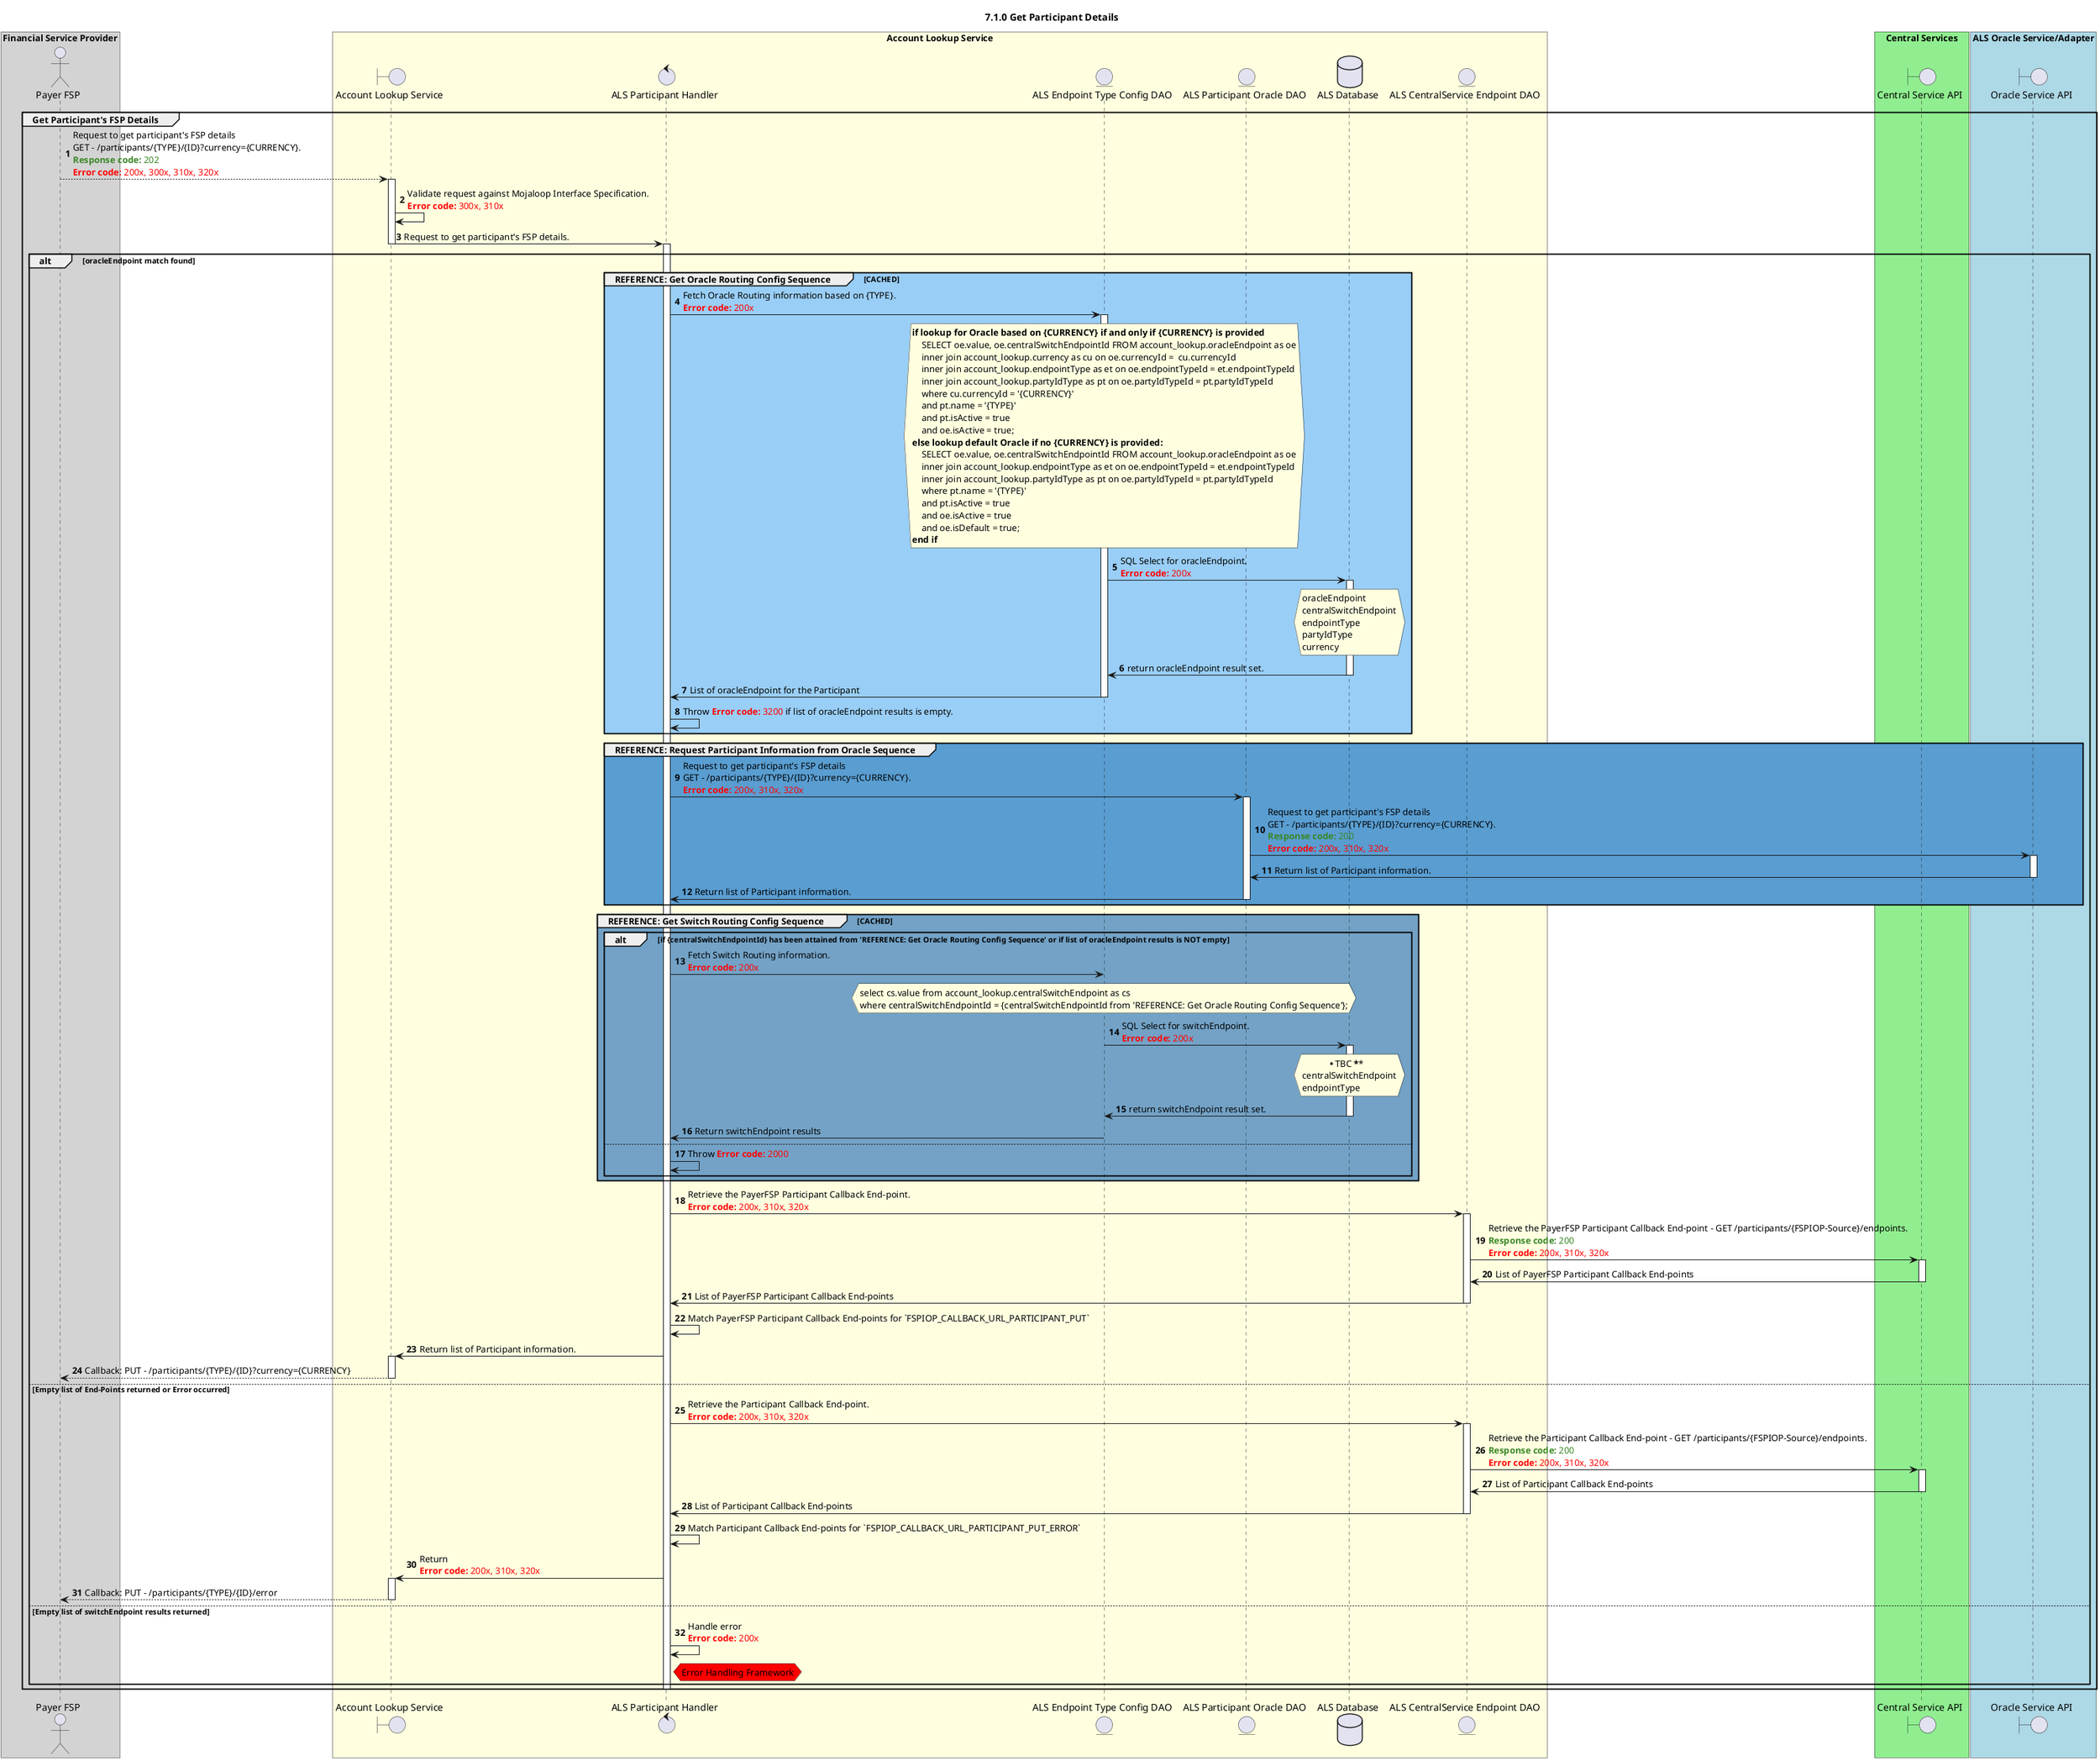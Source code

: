 /'*****
 License
 --------------
 Copyright © 2017 Bill & Melinda Gates Foundation
 The Mojaloop files are made available by the Bill & Melinda Gates Foundation under the Apache License, Version 2.0 (the "License") and you may not use these files except in compliance with the License. You may obtain a copy of the License at
 http://www.apache.org/licenses/LICENSE-2.0
 Unless required by applicable law or agreed to in writing, the Mojaloop files are distributed on an "AS IS" BASIS, WITHOUT WARRANTIES OR CONDITIONS OF ANY KIND, either express or implied. See the License for the specific language governing permissions and limitations under the License.
 Contributors
 --------------
 This is the official list of the Mojaloop project contributors for this file.
 Names of the original copyright holders (individuals or organizations)
 should be listed with a '*' in the first column. People who have
 contributed from an organization can be listed under the organization
 that actually holds the copyright for their contributions (see the
 Gates Foundation organization for an example). Those individuals should have
 their names indented and be marked with a '-'. Email address can be added
 optionally within square brackets <email>.
 * Gates Foundation
 - Name Surname <name.surname@gatesfoundation.com>

 * Rajiv Mothilal <rajiv.mothilal@modusbox.com>
 --------------
 ******'/


@startuml
' declate title
title 7.1.0 Get Participant Details

autonumber
' Actor Keys:
' boundary - APIs/Interfaces, etc
' entity - Database Access Objects
' database - Database Persistance Store

' declare actors
actor "Payer FSP" as PAYER_FSP
boundary "Account Lookup Service" as ALS_API
control "ALS Participant Handler" as ALS_PARTICIPANT_HANDLER
entity "ALS Endpoint Type Config DAO" as ALS_TYPE_ENDPOINT_CONFIG_DAO
entity "ALS CentralService Endpoint DAO" as ALS_CENTRALSERVICE_ENDPOINT_CONFIG_DAO
entity "ALS Participant Oracle DAO" as ALS_PARTICIPANT_ORACLE_DAO
entity "ALS Participant End-Point Oracle DAO" as ALS_PARTICIPANT_ORACLE_DAO
database "ALS Database" as ALS_DB
boundary "Oracle Service API" as ORACLE_API
boundary "Central Service API" as CENTRALSERVICE_API

box "Financial Service Provider" #LightGrey
participant PAYER_FSP
end box

box "Account Lookup Service" #LightYellow
participant ALS_API
participant ALS_PARTICIPANT_HANDLER
participant ALS_TYPE_ENDPOINT_CONFIG_DAO
participant ALS_PARTICIPANT_ORACLE_DAO
participant ALS_DB
participant ALS_CENTRALSERVICE_ENDPOINT_CONFIG_DAO
end box

box "Central Services" #LightGreen
participant CENTRALSERVICE_API
end box

box "ALS Oracle Service/Adapter" #LightBlue
participant ORACLE_API
end box

' START OF FLOW

group Get Participant's FSP Details
    PAYER_FSP --> ALS_API: Request to get participant's FSP details \nGET - /participants/{TYPE}/{ID}?currency={CURRENCY}.\n<color #388724><b>Response code:</b> 202</color> \n<color #FF0000><b>Error code:</b> 200x, 300x, 310x, 320x</color>
    activate ALS_API
    ALS_API -> ALS_API: Validate request against Mojaloop Interface Specification. \n<color #FF0000><b>Error code:</b> 300x, 310x</color>

    ALS_API -> ALS_PARTICIPANT_HANDLER: Request to get participant's FSP details.
    deactivate ALS_API

    alt oracleEndpoint match found

        '********************* Fetch Oracle Routing Config - START ************************
        group #99cef7 REFERENCE: Get Oracle Routing Config Sequence [CACHED]

            activate ALS_PARTICIPANT_HANDLER

            ALS_PARTICIPANT_HANDLER -> ALS_TYPE_ENDPOINT_CONFIG_DAO: Fetch Oracle Routing information based on {TYPE}. \n<color #FF0000><b>Error code:</b> 200x</color>
            activate ALS_TYPE_ENDPOINT_CONFIG_DAO

            hnote over ALS_TYPE_ENDPOINT_CONFIG_DAO #lightyellow
                <b>if lookup for Oracle based on {CURRENCY} if and only if {CURRENCY} is provided</b>
                    SELECT oe.value, oe.centralSwitchEndpointId FROM account_lookup.oracleEndpoint as oe
                    inner join account_lookup.currency as cu on oe.currencyId =  cu.currencyId
                    inner join account_lookup.endpointType as et on oe.endpointTypeId = et.endpointTypeId
                    inner join account_lookup.partyIdType as pt on oe.partyIdTypeId = pt.partyIdTypeId
                    where cu.currencyId = '{CURRENCY}'
                    and pt.name = '{TYPE}'
                    and pt.isActive = true
                    and oe.isActive = true;
                <b>else lookup default Oracle if no {CURRENCY} is provided:</b>
                    SELECT oe.value, oe.centralSwitchEndpointId FROM account_lookup.oracleEndpoint as oe
                    inner join account_lookup.endpointType as et on oe.endpointTypeId = et.endpointTypeId
                    inner join account_lookup.partyIdType as pt on oe.partyIdTypeId = pt.partyIdTypeId
                    where pt.name = '{TYPE}'
                    and pt.isActive = true
                    and oe.isActive = true
                    and oe.isDefault = true;
                <b>end if</b>
            end note

            ALS_TYPE_ENDPOINT_CONFIG_DAO -> ALS_DB: SQL Select for oracleEndpoint. \n<color #FF0000><b>Error code:</b> 200x</color>

            activate ALS_DB

            hnote over ALS_DB #lightyellow
                    oracleEndpoint
                    centralSwitchEndpoint
                    endpointType
                    partyIdType
                    currency
            end note
            ALS_DB -> ALS_TYPE_ENDPOINT_CONFIG_DAO: return oracleEndpoint result set.

            deactivate ALS_DB

            ALS_TYPE_ENDPOINT_CONFIG_DAO -> ALS_PARTICIPANT_HANDLER: List of oracleEndpoint for the Participant
            deactivate ALS_TYPE_ENDPOINT_CONFIG_DAO

            ALS_PARTICIPANT_HANDLER -> ALS_PARTICIPANT_HANDLER: Throw <color #FF0000><b>Error code:</b> 3200</color> if list of oracleEndpoint results is empty.

        end group
        '********************* Fetch Oracle Routing Information - END ************************

        '********************* Request Participant Information from Oracle - START ************************
        group #599dd1 REFERENCE: Request Participant Information from Oracle Sequence

            ALS_PARTICIPANT_HANDLER -> ALS_PARTICIPANT_ORACLE_DAO: Request to get participant's FSP details \nGET - /participants/{TYPE}/{ID}?currency={CURRENCY}. \n<color #FF0000><b>Error code:</b> 200x, 310x, 320x</color>
            activate ALS_PARTICIPANT_ORACLE_DAO
            ALS_PARTICIPANT_ORACLE_DAO -> ORACLE_API: Request to get participant's FSP details \nGET - /participants/{TYPE}/{ID}?currency={CURRENCY}. \n<color #388724><b>Response code:</b> 200</color> \n<color #FF0000><b>Error code:</b> 200x, 310x, 320x</color>
            activate ORACLE_API

            ORACLE_API -> ALS_PARTICIPANT_ORACLE_DAO: Return list of Participant information.
            deactivate ORACLE_API

            ALS_PARTICIPANT_ORACLE_DAO -> ALS_PARTICIPANT_HANDLER: Return list of Participant information.
            deactivate ALS_PARTICIPANT_ORACLE_DAO

            '********************* Request Participant Information from Oracle - END ************************

        end group

        '********************* Get Switch Config Information - START ************************
        group #73a2c6 REFERENCE: Get Switch Routing Config Sequence [CACHED]

            alt if {centralSwitchEndpointId} has been attained from 'REFERENCE: Get Oracle Routing Config Sequence' or if list of oracleEndpoint results is NOT empty
                ALS_PARTICIPANT_HANDLER -> ALS_TYPE_ENDPOINT_CONFIG_DAO: Fetch Switch Routing information. \n<color #FF0000><b>Error code:</b> 200x</color>

                hnote over ALS_TYPE_ENDPOINT_CONFIG_DAO #lightyellow
                    select cs.value from account_lookup.centralSwitchEndpoint as cs
                    where centralSwitchEndpointId = {centralSwitchEndpointId from 'REFERENCE: Get Oracle Routing Config Sequence'};
                end note

                ALS_TYPE_ENDPOINT_CONFIG_DAO -> ALS_DB: SQL Select for switchEndpoint. \n<color #FF0000><b>Error code:</b> 200x</color>

                activate ALS_DB

                hnote over ALS_DB #lightyellow
                        ****** TBC ******
                        centralSwitchEndpoint
                        endpointType
                end note
                ALS_DB -> ALS_TYPE_ENDPOINT_CONFIG_DAO: return switchEndpoint result set.

                deactivate ALS_DB

                ALS_TYPE_ENDPOINT_CONFIG_DAO -> ALS_PARTICIPANT_HANDLER: Return switchEndpoint results
            else
                ALS_PARTICIPANT_HANDLER -> ALS_PARTICIPANT_HANDLER: Throw <color #FF0000><b>Error code:</b> 2000</color>
            end alt

        end group
        '********************* Get Switch Config Information - END ************************

        '********************* Get PayerFSP Callback End-points - START ************************

        ALS_PARTICIPANT_HANDLER -> ALS_CENTRALSERVICE_ENDPOINT_CONFIG_DAO: Retrieve the PayerFSP Participant Callback End-point. \n<color #FF0000><b>Error code:</b> 200x, 310x, 320x</color>
        activate ALS_CENTRALSERVICE_ENDPOINT_CONFIG_DAO
        ALS_CENTRALSERVICE_ENDPOINT_CONFIG_DAO -> CENTRALSERVICE_API: Retrieve the PayerFSP Participant Callback End-point - GET /participants/{FSPIOP-Source}/endpoints. \n<color #388724><b>Response code:</b> 200</color> \n<color #FF0000><b>Error code:</b> 200x, 310x, 320x</color>
        activate CENTRALSERVICE_API
        CENTRALSERVICE_API -> ALS_CENTRALSERVICE_ENDPOINT_CONFIG_DAO: List of PayerFSP Participant Callback End-points
        deactivate CENTRALSERVICE_API
        ALS_CENTRALSERVICE_ENDPOINT_CONFIG_DAO -> ALS_PARTICIPANT_HANDLER: List of PayerFSP Participant Callback End-points
        deactivate ALS_CENTRALSERVICE_ENDPOINT_CONFIG_DAO

        ALS_PARTICIPANT_HANDLER -> ALS_PARTICIPANT_HANDLER: Match PayerFSP Participant Callback End-points for `FSPIOP_CALLBACK_URL_PARTICIPANT_PUT`

        '********************* Get PayerFSP Participant Information - END ************************

        ALS_PARTICIPANT_HANDLER -> ALS_API: Return list of Participant information.

        activate ALS_API
        ALS_API --> PAYER_FSP: Callback: PUT - /participants/{TYPE}/{ID}?currency={CURRENCY}
        deactivate ALS_API

    else Empty list of End-Points returned or Error occurred

        ALS_PARTICIPANT_HANDLER -> ALS_CENTRALSERVICE_ENDPOINT_CONFIG_DAO: Retrieve the Participant Callback End-point. \n<color #FF0000><b>Error code:</b> 200x, 310x, 320x</color>
        activate ALS_CENTRALSERVICE_ENDPOINT_CONFIG_DAO
        ALS_CENTRALSERVICE_ENDPOINT_CONFIG_DAO -> CENTRALSERVICE_API: Retrieve the Participant Callback End-point - GET /participants/{FSPIOP-Source}/endpoints. \n<color #388724><b>Response code:</b> 200</color> \n<color #FF0000><b>Error code:</b> 200x, 310x, 320x</color>
        activate CENTRALSERVICE_API
        CENTRALSERVICE_API -> ALS_CENTRALSERVICE_ENDPOINT_CONFIG_DAO: List of Participant Callback End-points
        deactivate CENTRALSERVICE_API
        ALS_CENTRALSERVICE_ENDPOINT_CONFIG_DAO -> ALS_PARTICIPANT_HANDLER: List of Participant Callback End-points
        deactivate ALS_CENTRALSERVICE_ENDPOINT_CONFIG_DAO

        ALS_PARTICIPANT_HANDLER -> ALS_PARTICIPANT_HANDLER: Match Participant Callback End-points for `FSPIOP_CALLBACK_URL_PARTICIPANT_PUT_ERROR`

        ALS_PARTICIPANT_HANDLER -> ALS_API: Return \n<color #FF0000><b>Error code:</b> 200x, 310x, 320x</color>
        activate ALS_API
        ALS_API --> PAYER_FSP: Callback: PUT - /participants/{TYPE}/{ID}/error
        deactivate ALS_API
    else Empty list of switchEndpoint results returned
        ALS_PARTICIPANT_HANDLER -> ALS_PARTICIPANT_HANDLER: Handle error\n<color #FF0000><b>Error code:</b> 200x</color>
        hnote right ALS_PARTICIPANT_HANDLER #red
            Error Handling Framework
        end note
    end alt

    deactivate ALS_PARTICIPANT_HANDLER

end
@enduml
